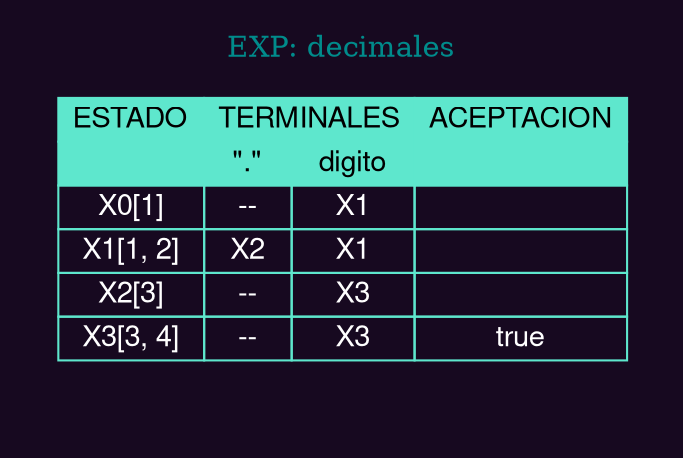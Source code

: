 digraph G {

    fontcolor="cyan4"
    bgcolor="#170920"
    node [fontname="Helvetica,Arial,sans-serif", shape=none, ordering="in"]
    label=" "

    subgraph cluster01{
        color="#170920"
        label="EXP: decimales"
        n0 [label = <
                <table border="0" cellspacing="0" cellborder="1" color="#5ee7cd">
                    <tr>
                    <td  align="center" bgcolor="#5ee7cd"><font color="black"> ESTADO </font></td>
                    <td  colspan="2" align="center" bgcolor="#5ee7cd"><font color="black"> TERMINALES </font></td>
                    <td  align="center" bgcolor="#5ee7cd"><font color="black"> ACEPTACION </font></td>
                    </tr>
                    <tr>
                    <td  align="center" bgcolor="#5ee7cd"><font color="black">  </font></td>
                    <td  align="center" bgcolor="#5ee7cd"><font color="black">"."</font></td>
                    <td  align="center" bgcolor="#5ee7cd"><font color="black">digito</font></td>
                    <td  align="center" bgcolor="#5ee7cd"><font color="black">  </font></td>
                    </tr>
<tr>
                    <td><font color="white" align="center">X0[1]</font></td>
                    <td align="center"><font color="white"> -- </font></td>
                    <td align="center"><font color="white">X1</font></td>
                    <td ><font color="white" align="center"> </font></td>
                    </tr><tr>
                    <td><font color="white" align="center">X1[1, 2]</font></td>
                    <td align="center"><font color="white">X2</font></td>
                    <td align="center"><font color="white">X1</font></td>
                    <td ><font color="white" align="center"> </font></td>
                    </tr><tr>
                    <td><font color="white" align="center">X2[3]</font></td>
                    <td align="center"><font color="white"> -- </font></td>
                    <td align="center"><font color="white">X3</font></td>
                    <td ><font color="white" align="center"> </font></td>
                    </tr><tr>
                    <td><font color="white" align="center">X3[3, 4]</font></td>
                    <td align="center"><font color="white"> -- </font></td>
                    <td align="center"><font color="white">X3</font></td>
                    <td ><font color="white" align="center">true</font></td>
                    </tr>                </table>
        > ] ; 
    }
}
